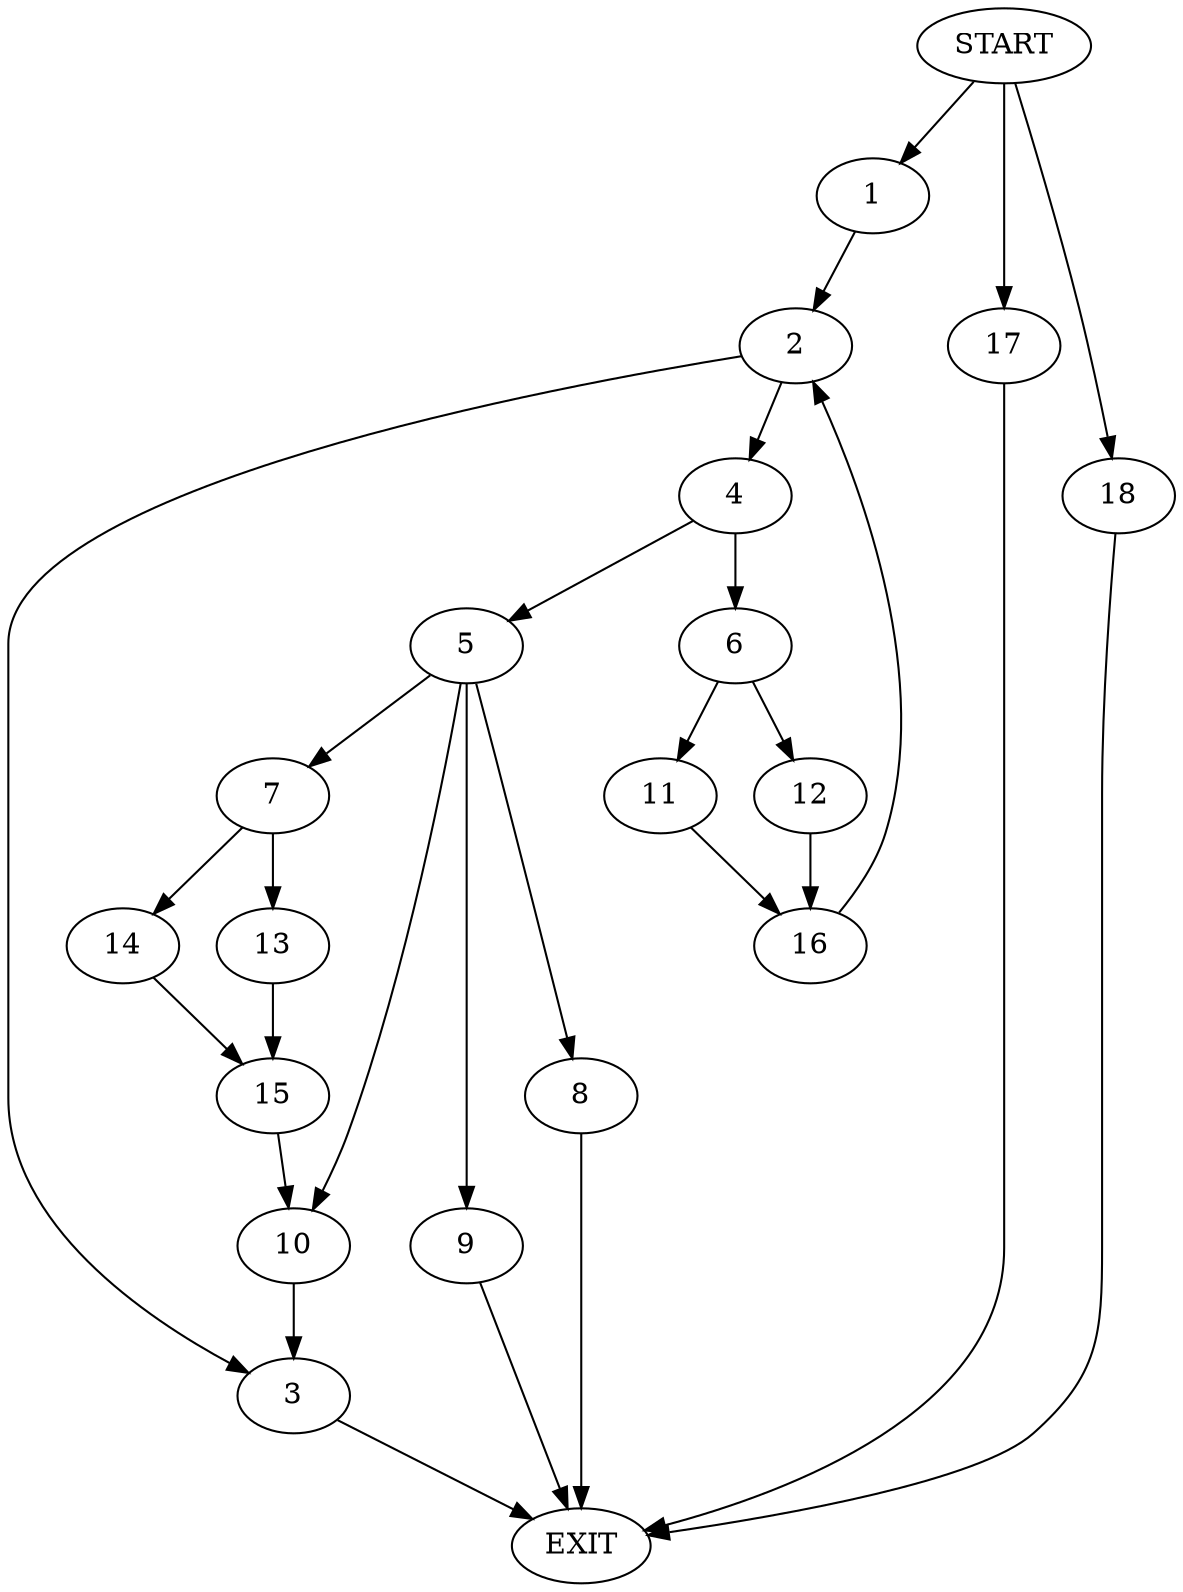 digraph {
0 [label="START"]
19 [label="EXIT"]
0 -> 1
1 -> 2
2 -> 3
2 -> 4
4 -> 5
4 -> 6
3 -> 19
5 -> 7
5 -> 8
5 -> 9
5 -> 10
6 -> 11
6 -> 12
10 -> 3
8 -> 19
7 -> 13
7 -> 14
9 -> 19
13 -> 15
14 -> 15
15 -> 10
11 -> 16
12 -> 16
16 -> 2
0 -> 17
17 -> 19
0 -> 18
18 -> 19
}
